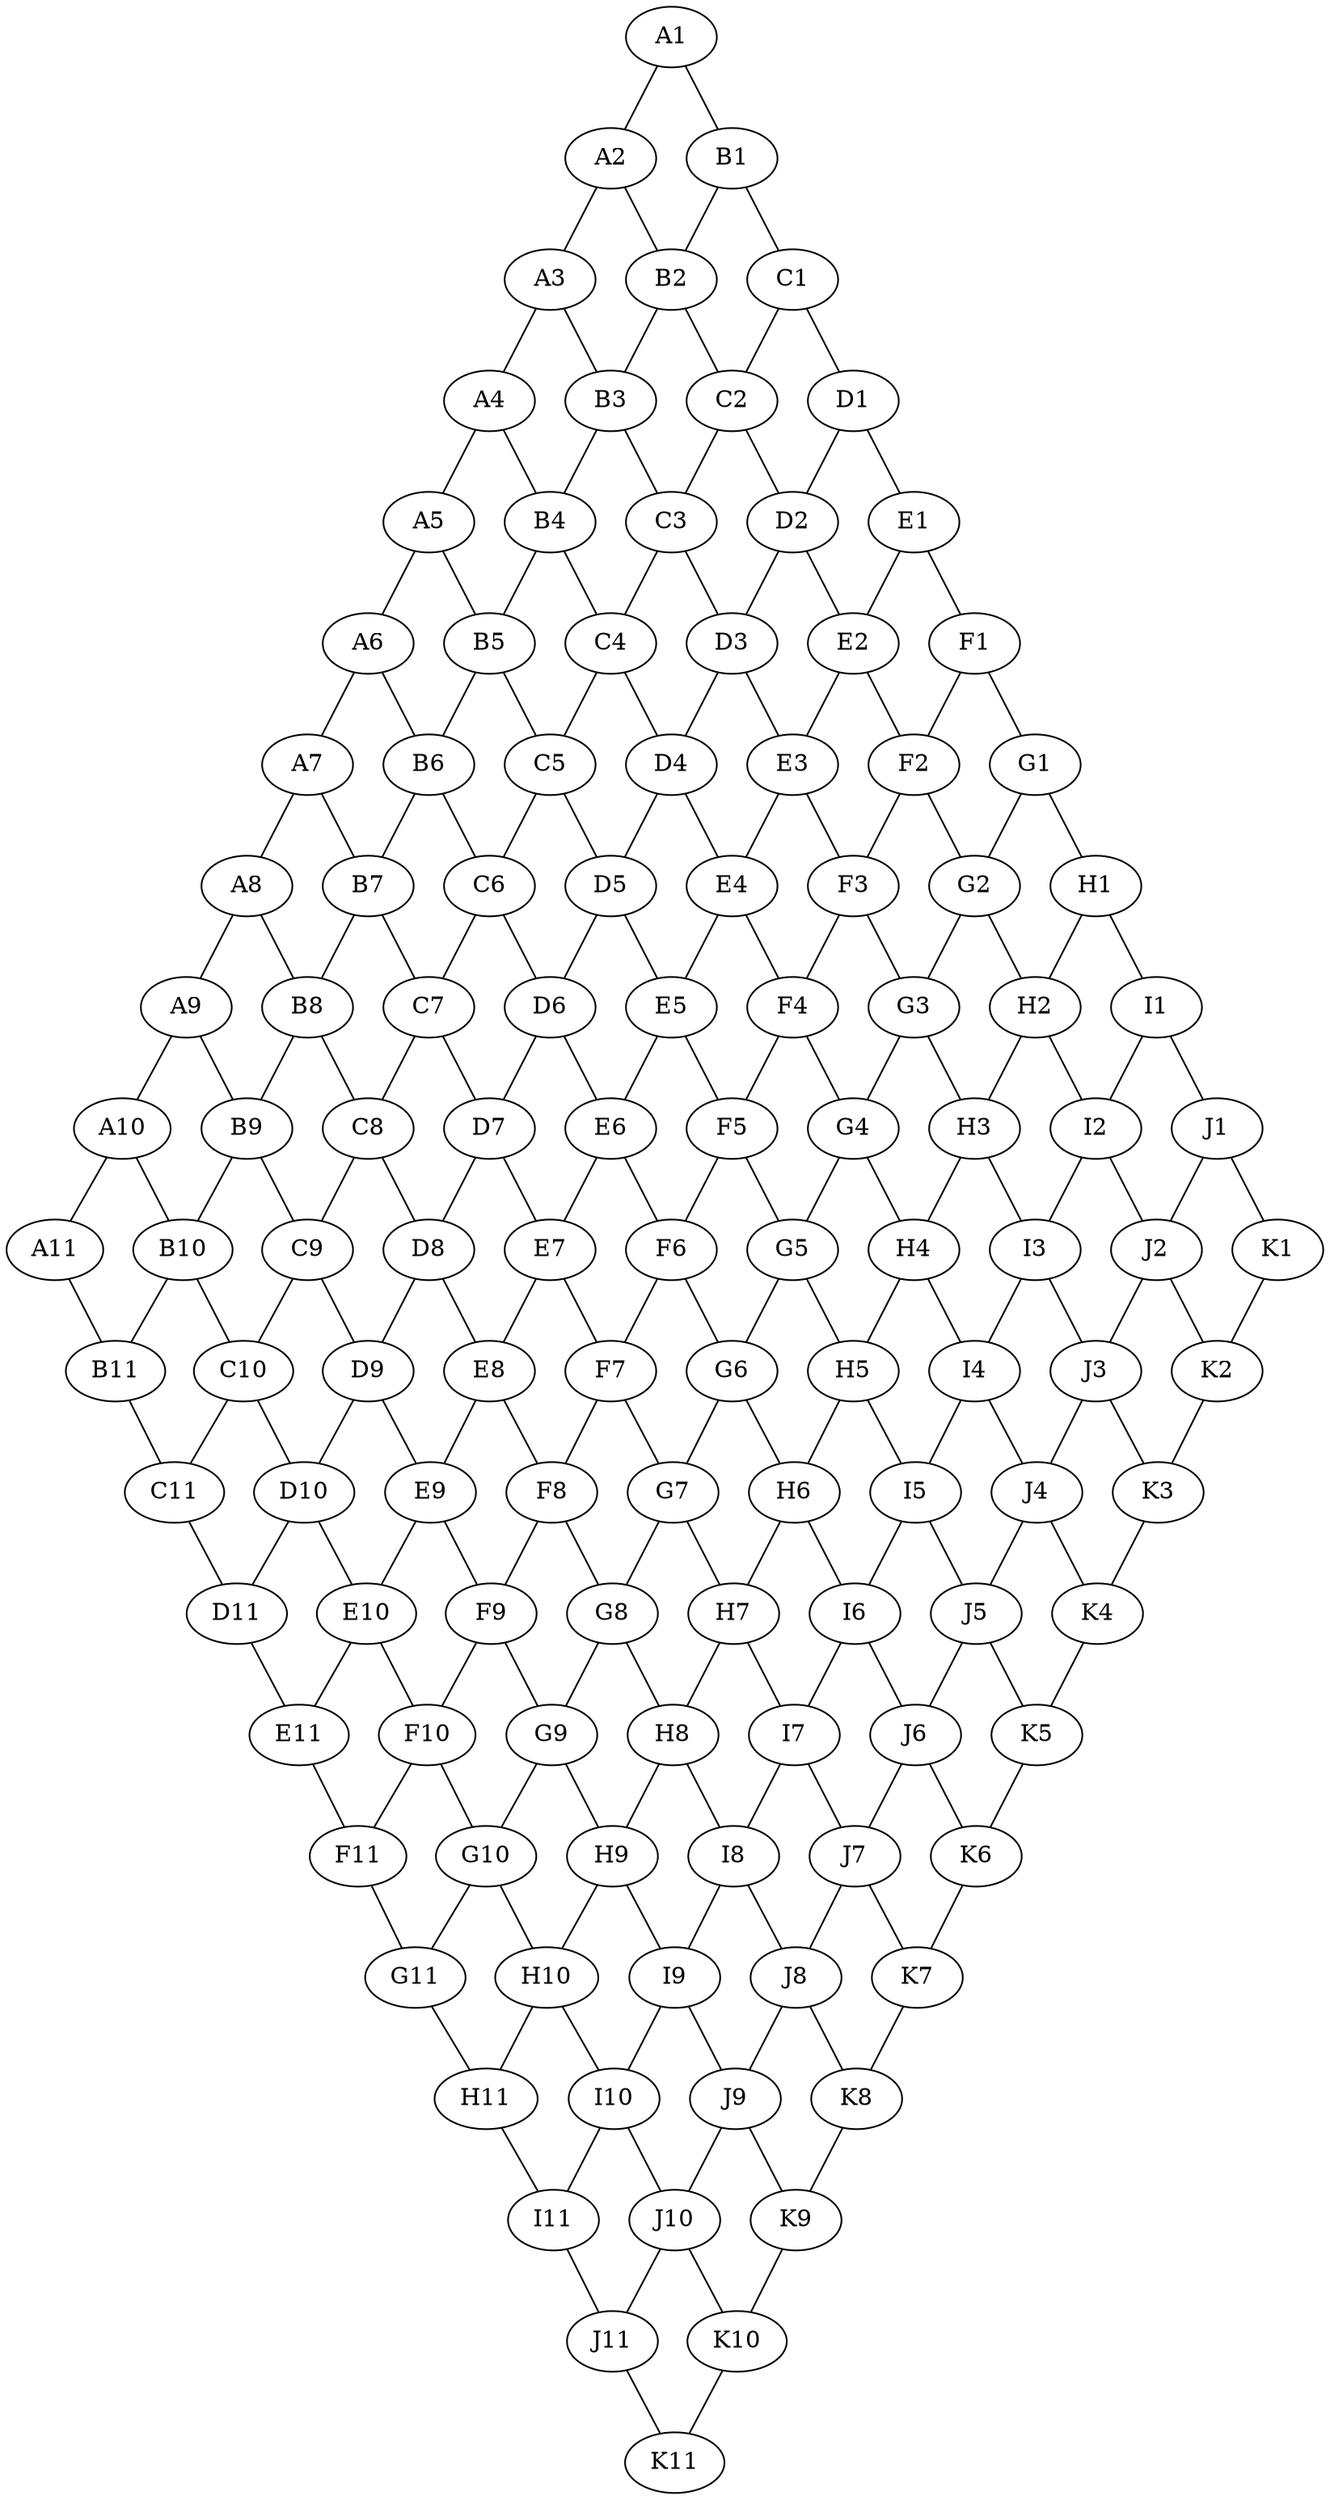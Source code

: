 graph TABLERO{

A2, A3, A4, A5, A6, A7, A8, A9, A10, A11
B2, B3, B4, B5, B6, B7, B8, B9, B10, B11
C2, C3, C4, C5, C6, C7, C8, C9, C10, C11
D2, D3, D4, D5, D6, D7, D8, D9, D10, D11
E2, E3, E4, E5, E6, E7, E8, E9, E10, E11
F2, F3, F4, F5, F6, F7, F8, F9, F10, F11
G2, G3, G4, G5, G6, G7, G8, G9, G10, G11
H2, H3, H4, H5, H6, H7, H8, H9, H10, H11
I2, I3, I4, I5, I6, I7, I8, I9, I10, I11
J2, J3, J4, J5, J6, J7, J8, J9, J10, J11
K2, K3, K4, K5, K6, K7, K8, K9, K10, K11

A1 [pos="0,0!"]
B1 [pos="1,0!"]
C1 [pos="2,0!"]
D1 [pos="3,0!"]
E1 [pos="4,0!"]
F1 [pos="5,0!"]
G1 [pos="6,0!"]
H1 [pos="7,0!"]
I1 [pos="8,0!"]
J1 [pos="9,0!"]
K1 [pos="10,0!"]

A2 [pos="0,-1!"]
B2 [pos="1,-1!"]
C2 [pos="2,-1!"]
D2 [pos="3,-1!"]
E2 [pos="4,-1!"]
F2 [pos="5,-1!"]
G2 [pos="6,-1!"]
H2 [pos="7,-1!"]
I2 [pos="8,-1!"]
J2 [pos="9,-1!"]
K2 [pos="10,-1!"]

A3 [pos="0,-2!"]
B3 [pos="1,-2!"]
C3 [pos="2,-2!"]
D3 [pos="3,-2!"]
E3 [pos="4,-2!"]
F3 [pos="5,-2!"]
G3 [pos="6,-2!"]
H3 [pos="7,-2!"]
I3 [pos="8,-2!"]
J3 [pos="9,-2!"]
K3 [pos="10,-2!"]

A4 [pos="0,-3!"]
B4 [pos="1,-3!"]
C4 [pos="2,-3!"]
D4 [pos="3,-3!"]
E4 [pos="4,-3!"]
F4 [pos="5,-3!"]
G4 [pos="6,-3!"]
H4 [pos="7,-3!"]
I4 [pos="8,-3!"]
J4 [pos="9,-3!"]
K4 [pos="10,-3!"]


A5 [pos="0,-4!"]
B5 [pos="1,-4!"]
C5 [pos="2,-4!"]
D5 [pos="3,-4!"]
E5 [pos="4,-4!"]
F5 [pos="5,-4!"]
G5 [pos="6,-4!"]
H5 [pos="7,-4!"]
I5 [pos="8,-4!"]
J5 [pos="9,-4!"]
K5 [pos="10,-4!"]

A6 [pos="0,-5!"]
B6 [pos="1,-5!"]
C6 [pos="2,-5!"]
D6 [pos="3,-5!"]
E6 [pos="4,-5!"]
F6 [pos="5,-5!"]
G6 [pos="6,-5!"]
H6 [pos="7,-5!"]
I6 [pos="8,-5!"]
J6 [pos="9,-5!"]
K6 [pos="10,-5!"]

A7 [pos="0,-6!"]
B7 [pos="1,-6!"]
C7 [pos="2,-6!"]
D7 [pos="3,-6!"]
E7 [pos="4,-6!"]
F7 [pos="5,-6!"]
G7 [pos="6,-6!"]
H7 [pos="7,-6!"]
I7 [pos="8,-6!"]
J7 [pos="9,-6!"]
K7 [pos="10,-6!"]


A8 [pos="0,-7!"]
B8 [pos="1,-7!"]
C8 [pos="2,-7!"]
D8 [pos="3,-7!"]
E8 [pos="4,-7!"]
F8 [pos="5,-7!"]
G8 [pos="6,-7!"]
H8 [pos="7,-7!"]
I8 [pos="8,-7!"]
J8 [pos="9,-7!"]
K8 [pos="10,-7!"]


A9 [pos="0,-8!"]
B9 [pos="1,-8!"]
C9 [pos="2,-8!"]
D9 [pos="3,-8!"]
E9 [pos="4,-8!"]
F9 [pos="5,-8!"]
G9 [pos="6,-8!"]
H9 [pos="7,-8!"]
I9 [pos="8,-8!"]
J9 [pos="9,-8!"]
K9 [pos="10,-8!"]


A10 [pos="0,-9!"]
B10 [pos="1,-9!"]
C10 [pos="2,-9!"]
D10 [pos="3,-9!"]
E10 [pos="4,-9!"]
F10 [pos="5,-9!"]
G10 [pos="6,-9!"]
H10 [pos="7,-9!"]
I10 [pos="8,-9!"]
J10 [pos="9,-9!"]
K10 [pos="10,-9!"]


A11 [pos="0,-10!"]
B11 [pos="1,-10!"]
C11 [pos="2,-10!"]
D11 [pos="3,-10!"]
E11 [pos="4,-10!"]
F11 [pos="5,-10!"]
G11 [pos="6,-10!"]
H11 [pos="7,-10!"]
I11 [pos="8,-10!"]
J11 [pos="9,-10!"]
K11 [pos="10,-10!"]



  A1 -- B1 -- C1 -- D1 -- E1 -- F1 -- G1 -- H1 -- I1 -- J1 -- K1
  A2 -- B2 -- C2 -- D2 -- E2 -- F2 -- G2 -- H2 -- I2 -- J2 -- K2
  A3 -- B3 -- C3 -- D3 -- E3 -- F3 -- G3 -- H3 -- I3 -- J3 -- K3
  A4 -- B4 -- C4 -- D4 -- E4 -- F4 -- G4 -- H4 -- I4 -- J4 -- K4
  A5 -- B5 -- C5 -- D5 -- E5 -- F5 -- G5 -- H5 -- I5 -- J5 -- K5
  A6 -- B6 -- C6 -- D6 -- E6 -- F6 -- G6 -- H6 -- I6 -- J6 -- K6
  A7 -- B7 -- C7 -- D7 -- E7 -- F7 -- G7 -- H7 -- I7 -- J7 -- K7
  A8 -- B8 -- C8 -- D8 -- E8 -- F8 -- G8 -- H8 -- I8 -- J8 -- K8
  A9 -- B9 -- C9 -- D9 -- E9 -- F9 -- G9 -- H9 -- I9 -- J9 -- K9
  A10 -- B10 -- C10 -- D10 -- E10 -- F10 -- G10 -- H10 -- I10 -- J10 -- K10
  A11 -- B11 -- C11 -- D11 -- E11 -- F11 -- G11 -- H11 -- I11 -- J11 -- K11


  A1 -- A2 -- A3 -- A4 -- A5 -- A6 -- A7 -- A8 -- A9 -- A10 -- A11
  B1 -- B2 -- B3 -- B4 -- B5 -- B6 -- B7 -- B8 -- B9 -- B10 -- B11
  C1 -- C2 -- C3 -- C4 -- C5 -- C6 -- C7 -- C8 -- C9 -- C10 -- C11
  D1 -- D2 -- D3 -- D4 -- D5 -- D6 -- D7 -- D8 -- D9 -- D10 -- D11
  E1 -- E2 -- E3 -- E4 -- E5 -- E6 -- E7 -- E8 -- E9 -- E10 -- E11
  F1 -- F2 -- F3 -- F4 -- F5 -- F6 -- F7 -- F8 -- F9 -- F10 -- F11
  G1 -- G2 -- G3 -- G4 -- G5 -- G6 -- G7 -- G8 -- G9 -- G10 -- G11
  H1 -- H2 -- H3 -- H4 -- H5 -- H6 -- H7 -- H8 -- H9 -- H10 -- H11
  I1 -- I2 -- I3 -- I4 -- I5 -- I6 -- I7 -- I8 -- I9 -- I10 -- I11
  J1 -- J2 -- J3 -- J4 -- J5 -- J6 -- J7 -- J8 -- J9 -- J10 -- J11
  K1 -- K2 -- K3 -- K4 -- K5 -- K6 -- K7 -- K8 -- K9 -- K10 -- K11

}
